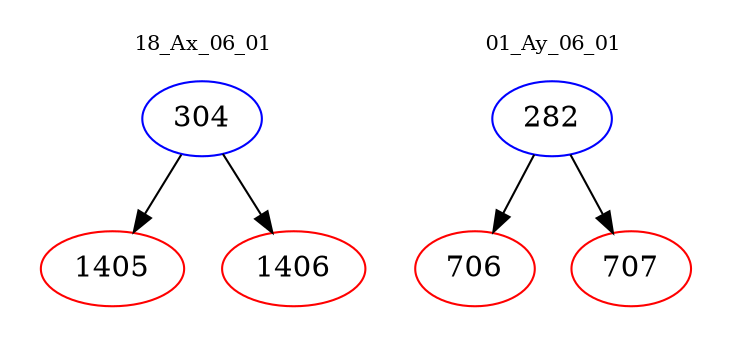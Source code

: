 digraph{
subgraph cluster_0 {
color = white
label = "18_Ax_06_01";
fontsize=10;
T0_304 [label="304", color="blue"]
T0_304 -> T0_1405 [color="black"]
T0_1405 [label="1405", color="red"]
T0_304 -> T0_1406 [color="black"]
T0_1406 [label="1406", color="red"]
}
subgraph cluster_1 {
color = white
label = "01_Ay_06_01";
fontsize=10;
T1_282 [label="282", color="blue"]
T1_282 -> T1_706 [color="black"]
T1_706 [label="706", color="red"]
T1_282 -> T1_707 [color="black"]
T1_707 [label="707", color="red"]
}
}
